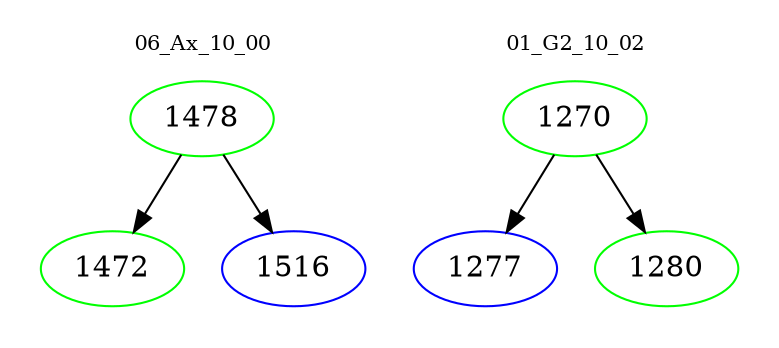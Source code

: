 digraph{
subgraph cluster_0 {
color = white
label = "06_Ax_10_00";
fontsize=10;
T0_1478 [label="1478", color="green"]
T0_1478 -> T0_1472 [color="black"]
T0_1472 [label="1472", color="green"]
T0_1478 -> T0_1516 [color="black"]
T0_1516 [label="1516", color="blue"]
}
subgraph cluster_1 {
color = white
label = "01_G2_10_02";
fontsize=10;
T1_1270 [label="1270", color="green"]
T1_1270 -> T1_1277 [color="black"]
T1_1277 [label="1277", color="blue"]
T1_1270 -> T1_1280 [color="black"]
T1_1280 [label="1280", color="green"]
}
}
